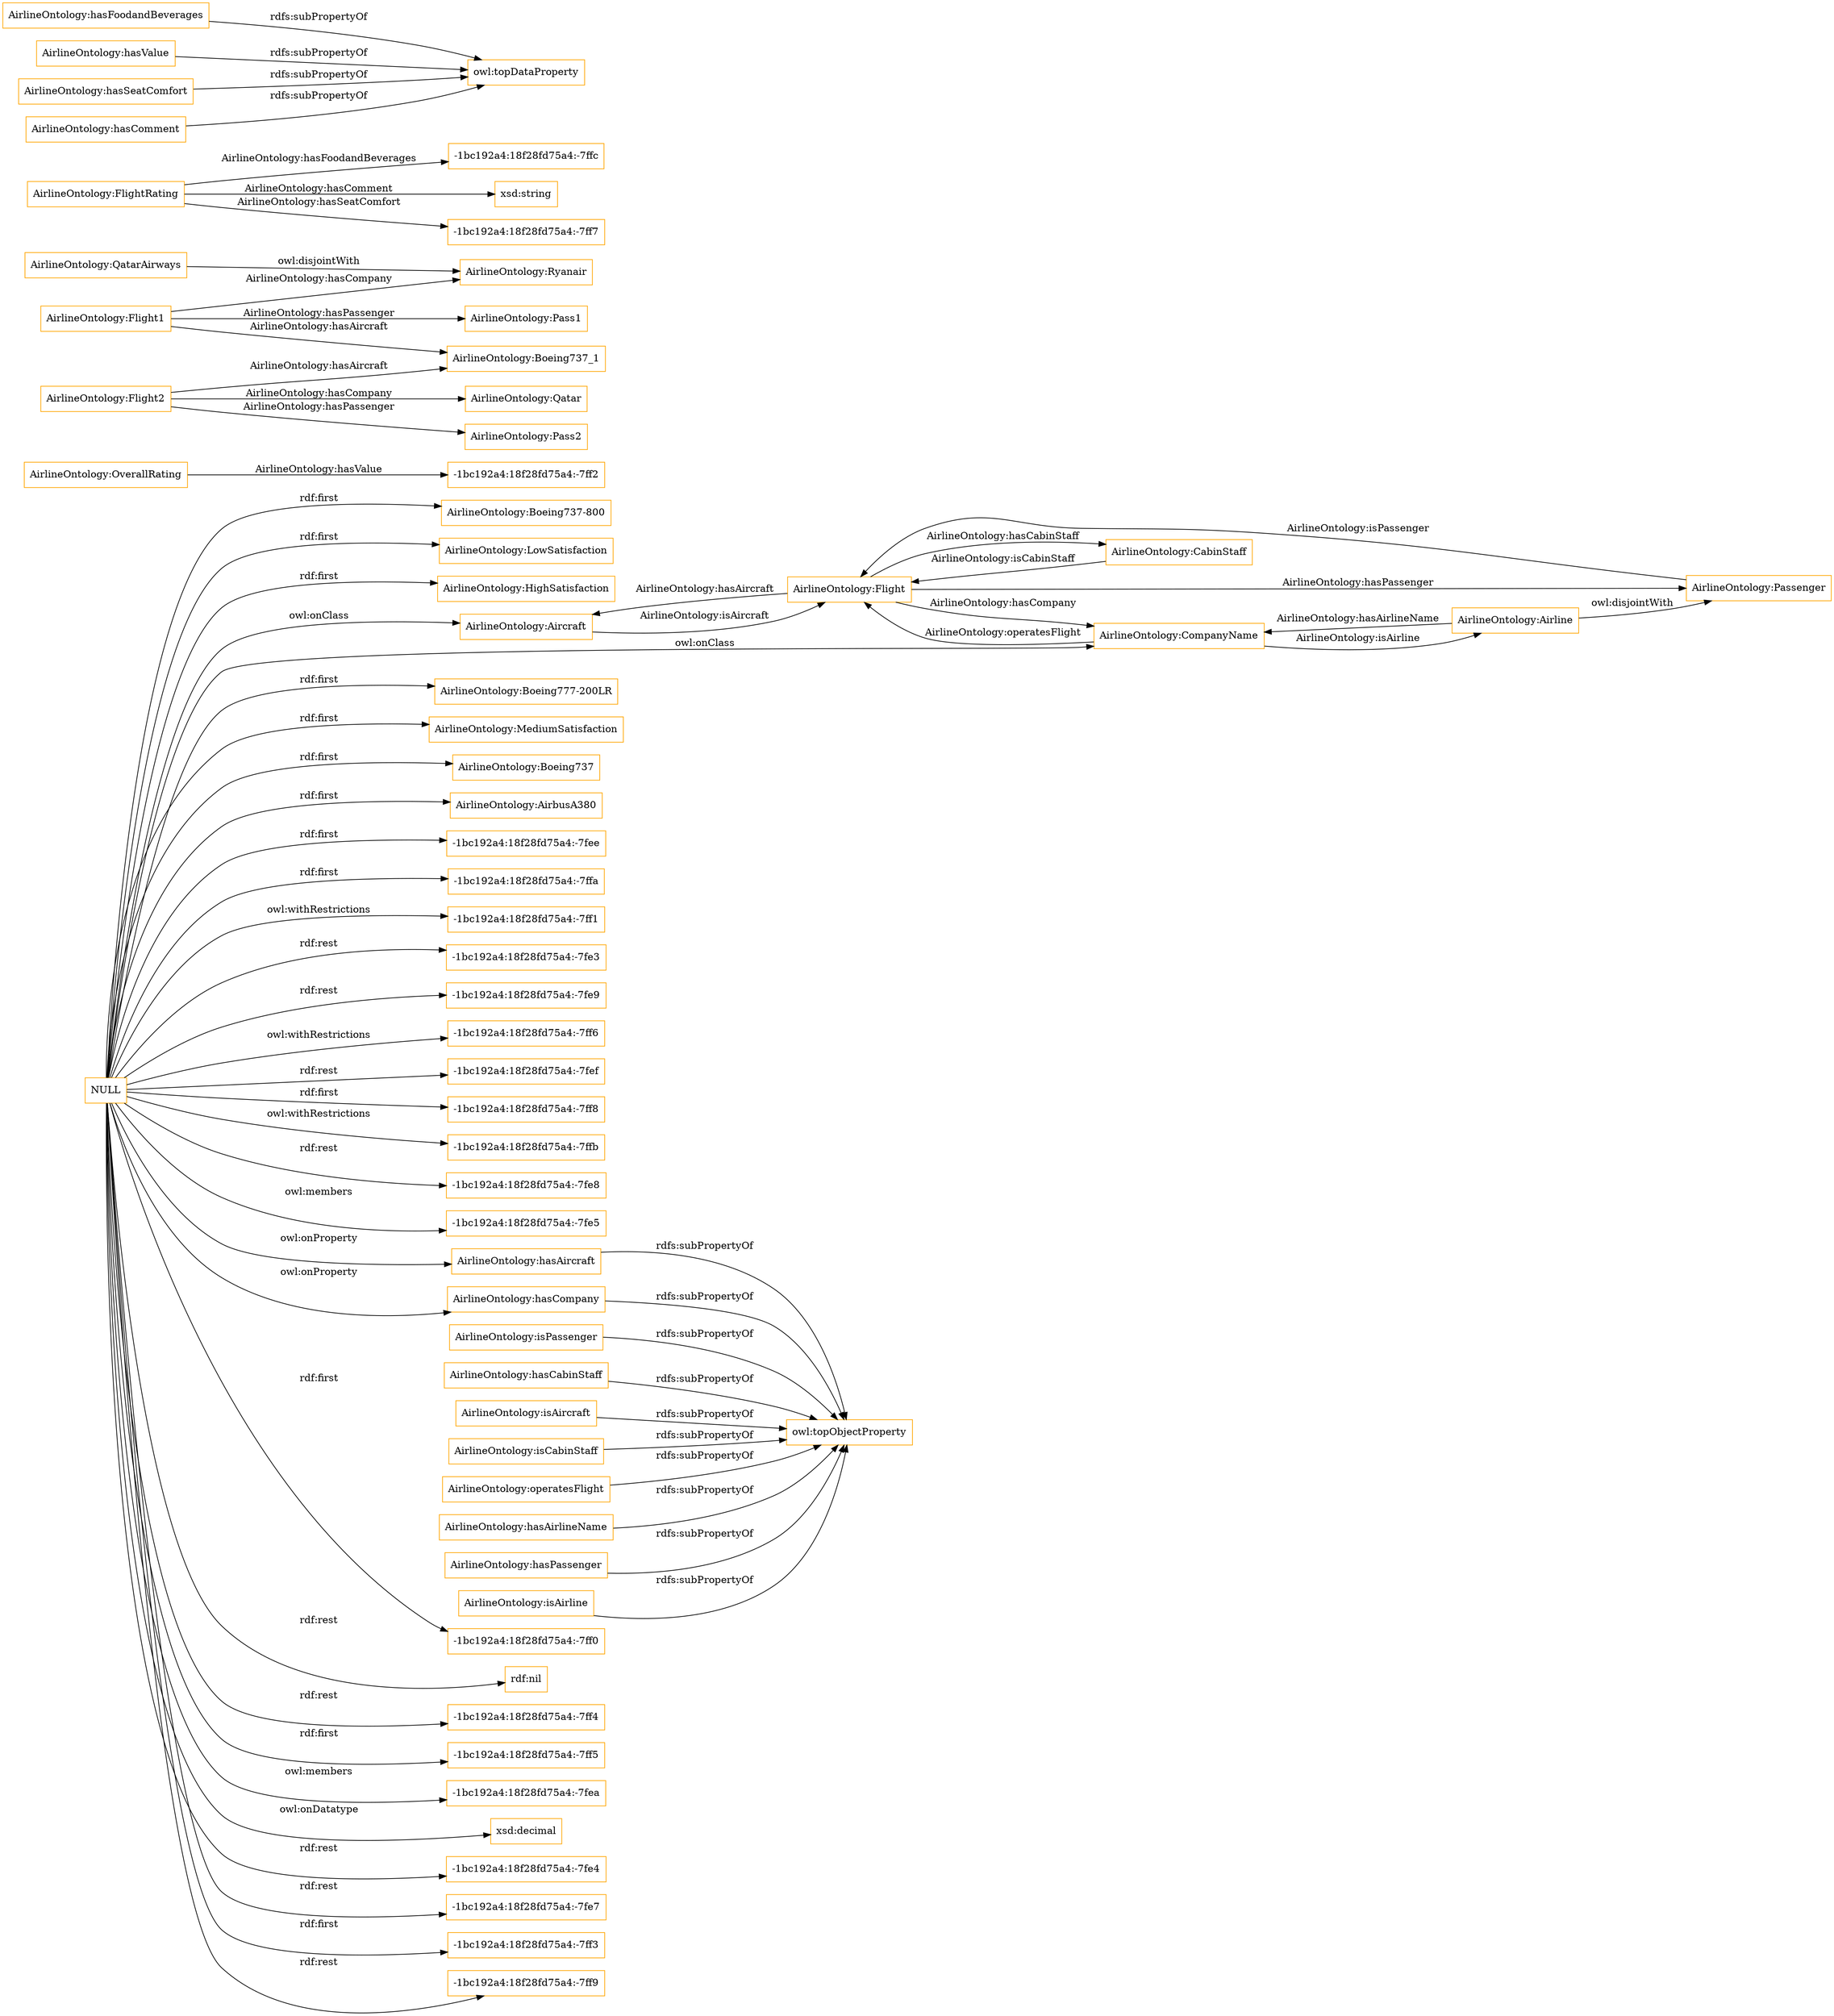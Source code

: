 digraph ar2dtool_diagram { 
rankdir=LR;
size="1501"
node [shape = rectangle, color="orange"]; "AirlineOntology:Boeing737-800" "AirlineOntology:OverallRating" "AirlineOntology:LowSatisfaction" "AirlineOntology:HighSatisfaction" "AirlineOntology:Aircraft" "AirlineOntology:Flight" "AirlineOntology:CabinStaff" "AirlineOntology:Airline" "AirlineOntology:CompanyName" "AirlineOntology:Ryanair" "AirlineOntology:QatarAirways" "AirlineOntology:Passenger" "AirlineOntology:Boeing777-200LR" "AirlineOntology:MediumSatisfaction" "AirlineOntology:FlightRating" "AirlineOntology:Boeing737" "AirlineOntology:AirbusA380" ; /*classes style*/
	"AirlineOntology:QatarAirways" -> "AirlineOntology:Ryanair" [ label = "owl:disjointWith" ];
	"NULL" -> "-1bc192a4:18f28fd75a4:-7fee" [ label = "rdf:first" ];
	"NULL" -> "-1bc192a4:18f28fd75a4:-7ffa" [ label = "rdf:first" ];
	"NULL" -> "AirlineOntology:LowSatisfaction" [ label = "rdf:first" ];
	"NULL" -> "-1bc192a4:18f28fd75a4:-7ff1" [ label = "owl:withRestrictions" ];
	"NULL" -> "AirlineOntology:Aircraft" [ label = "owl:onClass" ];
	"NULL" -> "-1bc192a4:18f28fd75a4:-7fe3" [ label = "rdf:rest" ];
	"NULL" -> "-1bc192a4:18f28fd75a4:-7fe9" [ label = "rdf:rest" ];
	"NULL" -> "-1bc192a4:18f28fd75a4:-7ff6" [ label = "owl:withRestrictions" ];
	"NULL" -> "-1bc192a4:18f28fd75a4:-7fef" [ label = "rdf:rest" ];
	"NULL" -> "-1bc192a4:18f28fd75a4:-7ff8" [ label = "rdf:first" ];
	"NULL" -> "-1bc192a4:18f28fd75a4:-7ffb" [ label = "owl:withRestrictions" ];
	"NULL" -> "-1bc192a4:18f28fd75a4:-7fe8" [ label = "rdf:rest" ];
	"NULL" -> "-1bc192a4:18f28fd75a4:-7fe5" [ label = "owl:members" ];
	"NULL" -> "AirlineOntology:hasAircraft" [ label = "owl:onProperty" ];
	"NULL" -> "-1bc192a4:18f28fd75a4:-7ff0" [ label = "rdf:first" ];
	"NULL" -> "rdf:nil" [ label = "rdf:rest" ];
	"NULL" -> "-1bc192a4:18f28fd75a4:-7ff4" [ label = "rdf:rest" ];
	"NULL" -> "AirlineOntology:Boeing737-800" [ label = "rdf:first" ];
	"NULL" -> "AirlineOntology:AirbusA380" [ label = "rdf:first" ];
	"NULL" -> "AirlineOntology:Boeing737" [ label = "rdf:first" ];
	"NULL" -> "AirlineOntology:HighSatisfaction" [ label = "rdf:first" ];
	"NULL" -> "-1bc192a4:18f28fd75a4:-7ff5" [ label = "rdf:first" ];
	"NULL" -> "-1bc192a4:18f28fd75a4:-7fea" [ label = "owl:members" ];
	"NULL" -> "AirlineOntology:hasCompany" [ label = "owl:onProperty" ];
	"NULL" -> "xsd:decimal" [ label = "owl:onDatatype" ];
	"NULL" -> "-1bc192a4:18f28fd75a4:-7fe4" [ label = "rdf:rest" ];
	"NULL" -> "-1bc192a4:18f28fd75a4:-7fe7" [ label = "rdf:rest" ];
	"NULL" -> "AirlineOntology:MediumSatisfaction" [ label = "rdf:first" ];
	"NULL" -> "AirlineOntology:Boeing777-200LR" [ label = "rdf:first" ];
	"NULL" -> "-1bc192a4:18f28fd75a4:-7ff3" [ label = "rdf:first" ];
	"NULL" -> "AirlineOntology:CompanyName" [ label = "owl:onClass" ];
	"NULL" -> "-1bc192a4:18f28fd75a4:-7ff9" [ label = "rdf:rest" ];
	"AirlineOntology:isPassenger" -> "owl:topObjectProperty" [ label = "rdfs:subPropertyOf" ];
	"AirlineOntology:hasCabinStaff" -> "owl:topObjectProperty" [ label = "rdfs:subPropertyOf" ];
	"AirlineOntology:Flight2" -> "AirlineOntology:Pass2" [ label = "AirlineOntology:hasPassenger" ];
	"AirlineOntology:Flight2" -> "AirlineOntology:Qatar" [ label = "AirlineOntology:hasCompany" ];
	"AirlineOntology:Flight2" -> "AirlineOntology:Boeing737_1" [ label = "AirlineOntology:hasAircraft" ];
	"AirlineOntology:isAircraft" -> "owl:topObjectProperty" [ label = "rdfs:subPropertyOf" ];
	"AirlineOntology:isCabinStaff" -> "owl:topObjectProperty" [ label = "rdfs:subPropertyOf" ];
	"AirlineOntology:Flight1" -> "AirlineOntology:Pass1" [ label = "AirlineOntology:hasPassenger" ];
	"AirlineOntology:Flight1" -> "AirlineOntology:Ryanair" [ label = "AirlineOntology:hasCompany" ];
	"AirlineOntology:Flight1" -> "AirlineOntology:Boeing737_1" [ label = "AirlineOntology:hasAircraft" ];
	"AirlineOntology:operatesFlight" -> "owl:topObjectProperty" [ label = "rdfs:subPropertyOf" ];
	"AirlineOntology:hasFoodandBeverages" -> "owl:topDataProperty" [ label = "rdfs:subPropertyOf" ];
	"AirlineOntology:hasAircraft" -> "owl:topObjectProperty" [ label = "rdfs:subPropertyOf" ];
	"AirlineOntology:hasAirlineName" -> "owl:topObjectProperty" [ label = "rdfs:subPropertyOf" ];
	"AirlineOntology:hasValue" -> "owl:topDataProperty" [ label = "rdfs:subPropertyOf" ];
	"AirlineOntology:hasSeatComfort" -> "owl:topDataProperty" [ label = "rdfs:subPropertyOf" ];
	"AirlineOntology:hasPassenger" -> "owl:topObjectProperty" [ label = "rdfs:subPropertyOf" ];
	"AirlineOntology:hasCompany" -> "owl:topObjectProperty" [ label = "rdfs:subPropertyOf" ];
	"AirlineOntology:Airline" -> "AirlineOntology:Passenger" [ label = "owl:disjointWith" ];
	"AirlineOntology:isAirline" -> "owl:topObjectProperty" [ label = "rdfs:subPropertyOf" ];
	"AirlineOntology:hasComment" -> "owl:topDataProperty" [ label = "rdfs:subPropertyOf" ];
	"AirlineOntology:FlightRating" -> "-1bc192a4:18f28fd75a4:-7ffc" [ label = "AirlineOntology:hasFoodandBeverages" ];
	"AirlineOntology:CabinStaff" -> "AirlineOntology:Flight" [ label = "AirlineOntology:isCabinStaff" ];
	"AirlineOntology:CompanyName" -> "AirlineOntology:Airline" [ label = "AirlineOntology:isAirline" ];
	"AirlineOntology:Flight" -> "AirlineOntology:CompanyName" [ label = "AirlineOntology:hasCompany" ];
	"AirlineOntology:Flight" -> "AirlineOntology:Aircraft" [ label = "AirlineOntology:hasAircraft" ];
	"AirlineOntology:Aircraft" -> "AirlineOntology:Flight" [ label = "AirlineOntology:isAircraft" ];
	"AirlineOntology:Airline" -> "AirlineOntology:CompanyName" [ label = "AirlineOntology:hasAirlineName" ];
	"AirlineOntology:Flight" -> "AirlineOntology:Passenger" [ label = "AirlineOntology:hasPassenger" ];
	"AirlineOntology:Flight" -> "AirlineOntology:CabinStaff" [ label = "AirlineOntology:hasCabinStaff" ];
	"AirlineOntology:Passenger" -> "AirlineOntology:Flight" [ label = "AirlineOntology:isPassenger" ];
	"AirlineOntology:CompanyName" -> "AirlineOntology:Flight" [ label = "AirlineOntology:operatesFlight" ];
	"AirlineOntology:FlightRating" -> "xsd:string" [ label = "AirlineOntology:hasComment" ];
	"AirlineOntology:FlightRating" -> "-1bc192a4:18f28fd75a4:-7ff7" [ label = "AirlineOntology:hasSeatComfort" ];
	"AirlineOntology:OverallRating" -> "-1bc192a4:18f28fd75a4:-7ff2" [ label = "AirlineOntology:hasValue" ];

}
